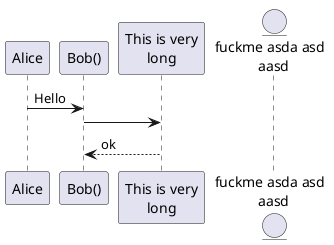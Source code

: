 ## 在参与者中使用非字母符号
你可以使用引号定义参与者，还可以用关键字 as 给参与者定义别名。
- 我测试了一下只能使用双引号，单引号不行
- as 仅仅是起了一个别名，并不能改变参与者图中的文字


@startuml

Alice -> "Bob()" : Hello
"Bob()" -> "This is very\nlong" as Long
' You can also declare:
' "Bob()" -> Long as "This is very\nlong"
Long --> "Bob()" : ok

entity "fuckme asda asd \n aasd" as fuckMe
@enduml